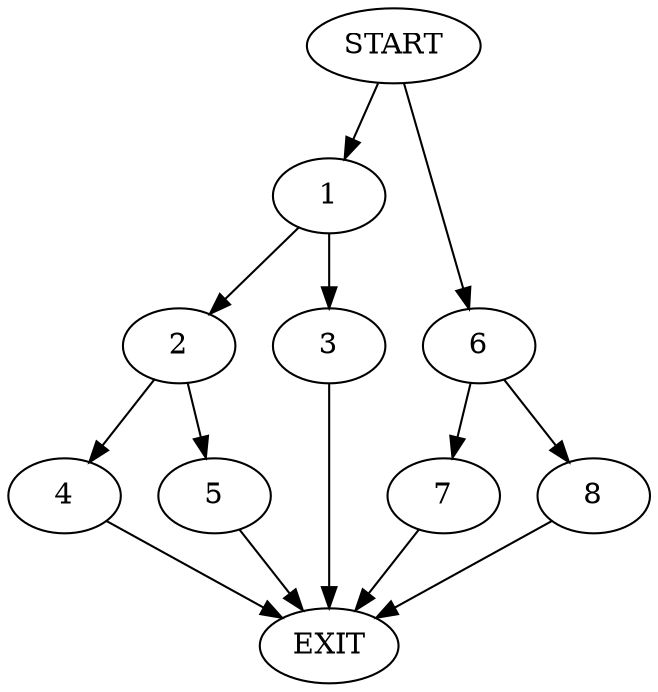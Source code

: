 digraph {
0 [label="START"]
9 [label="EXIT"]
0 -> 1
1 -> 2
1 -> 3
2 -> 4
2 -> 5
3 -> 9
0 -> 6
6 -> 7
6 -> 8
7 -> 9
8 -> 9
4 -> 9
5 -> 9
}
